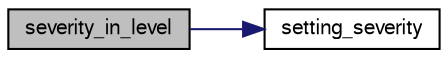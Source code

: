 digraph G
{
  bgcolor="transparent";
  edge [fontname="FreeSans",fontsize="10",labelfontname="FreeSans",labelfontsize="10"];
  node [fontname="FreeSans",fontsize="10",shape=record];
  rankdir=LR;
  Node1 [label="severity_in_level",height=0.2,width=0.4,color="black", fillcolor="grey75", style="filled" fontcolor="black"];
  Node1 -> Node2 [color="midnightblue",fontsize="10",style="solid",fontname="FreeSans"];
  Node2 [label="setting_severity",height=0.2,width=0.4,color="black",URL="$manage_8h.html#a71f993197e557fa8fa5161aebc1eca2d",tooltip="Return the Severity Class user setting."];
}
